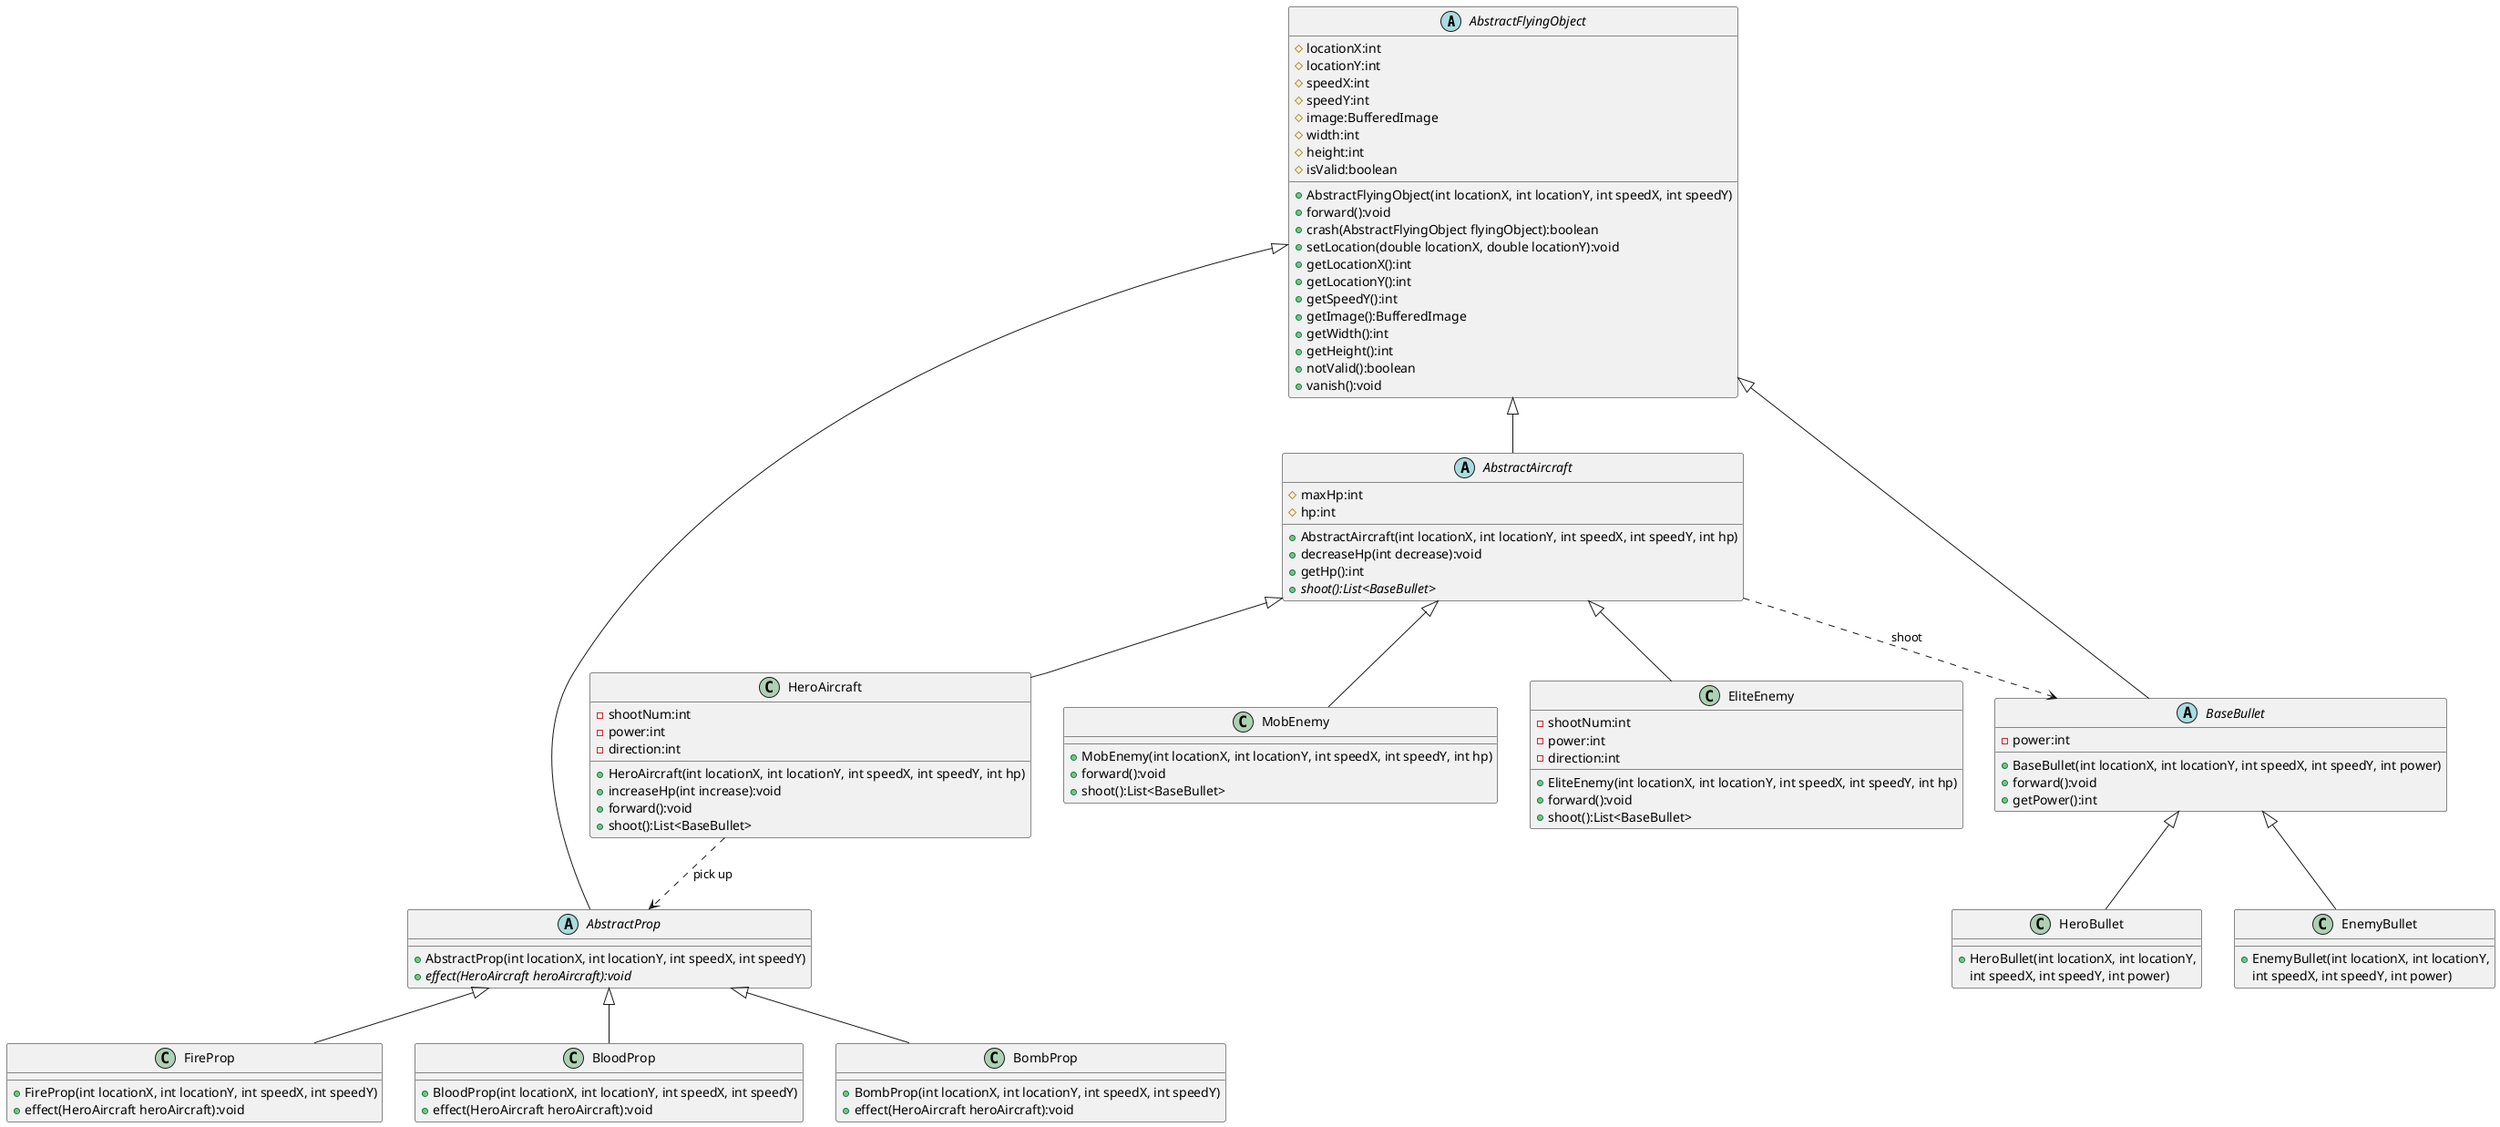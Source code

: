 @startuml
'https://plantuml.com/class-diagram

abstract class AbstractFlyingObject
{
    # locationX:int
    # locationY:int
    # speedX:int
    # speedY:int
    # image:BufferedImage
    # width:int
    # height:int
    # isValid:boolean

    + AbstractFlyingObject(int locationX, int locationY, int speedX, int speedY)
    + forward():void
    + crash(AbstractFlyingObject flyingObject):boolean
    + setLocation(double locationX, double locationY):void
    + getLocationX():int
    + getLocationY():int
    + getSpeedY():int
    + getImage():BufferedImage
    + getWidth():int
    + getHeight():int
    + notValid():boolean
    + vanish():void
}
abstract class AbstractAircraft
{
	# maxHp:int
    # hp:int
    + AbstractAircraft(int locationX, int locationY, int speedX, int speedY, int hp)
    + decreaseHp(int decrease):void
    + getHp():int
    + {abstract} shoot():List<BaseBullet>
 }


class HeroAircraft {
    - shootNum:int
    - power:int
    - direction:int
    + HeroAircraft(int locationX, int locationY, int speedX, int speedY, int hp)
    + increaseHp(int increase):void
    + forward():void
    + shoot():List<BaseBullet>
}

AbstractAircraft <|-- HeroAircraft

class MobEnemy {
    + MobEnemy(int locationX, int locationY, int speedX, int speedY, int hp)
    + forward():void
    + shoot():List<BaseBullet>
}
AbstractAircraft <|-- MobEnemy

class EliteEnemy {
    - shootNum:int
    - power:int
    - direction:int
    + EliteEnemy(int locationX, int locationY, int speedX, int speedY, int hp)
    + forward():void
    + shoot():List<BaseBullet>
}
AbstractAircraft <|-- EliteEnemy

abstract class BaseBullet
{
    - power:int
    + BaseBullet(int locationX, int locationY, int speedX, int speedY, int power)
    + forward():void
	+ getPower():int
}

class HeroBullet {
    + HeroBullet(int locationX, int locationY,
     int speedX, int speedY, int power)
}

class EnemyBullet {
    + EnemyBullet(int locationX, int locationY,
     int speedX, int speedY, int power)
}

BaseBullet <|-- HeroBullet
BaseBullet <|-- EnemyBullet

abstract class AbstractProp {
    + AbstractProp(int locationX, int locationY, int speedX, int speedY)
    + {abstract} effect(HeroAircraft heroAircraft):void
}

class FireProp {
    + FireProp(int locationX, int locationY, int speedX, int speedY)
    + effect(HeroAircraft heroAircraft):void
}

class BloodProp {
    + BloodProp(int locationX, int locationY, int speedX, int speedY)
    + effect(HeroAircraft heroAircraft):void
}

class BombProp {
    + BombProp(int locationX, int locationY, int speedX, int speedY)
    + effect(HeroAircraft heroAircraft):void
}

AbstractFlyingObject <|-- AbstractProp
AbstractProp <|-- FireProp
AbstractProp <|-- BloodProp
AbstractProp <|-- BombProp

AbstractFlyingObject <|-- AbstractAircraft
AbstractFlyingObject <|-- BaseBullet

' 关系
AbstractAircraft ..> BaseBullet : "shoot"
HeroAircraft ..> AbstractProp : "pick up"

@enduml